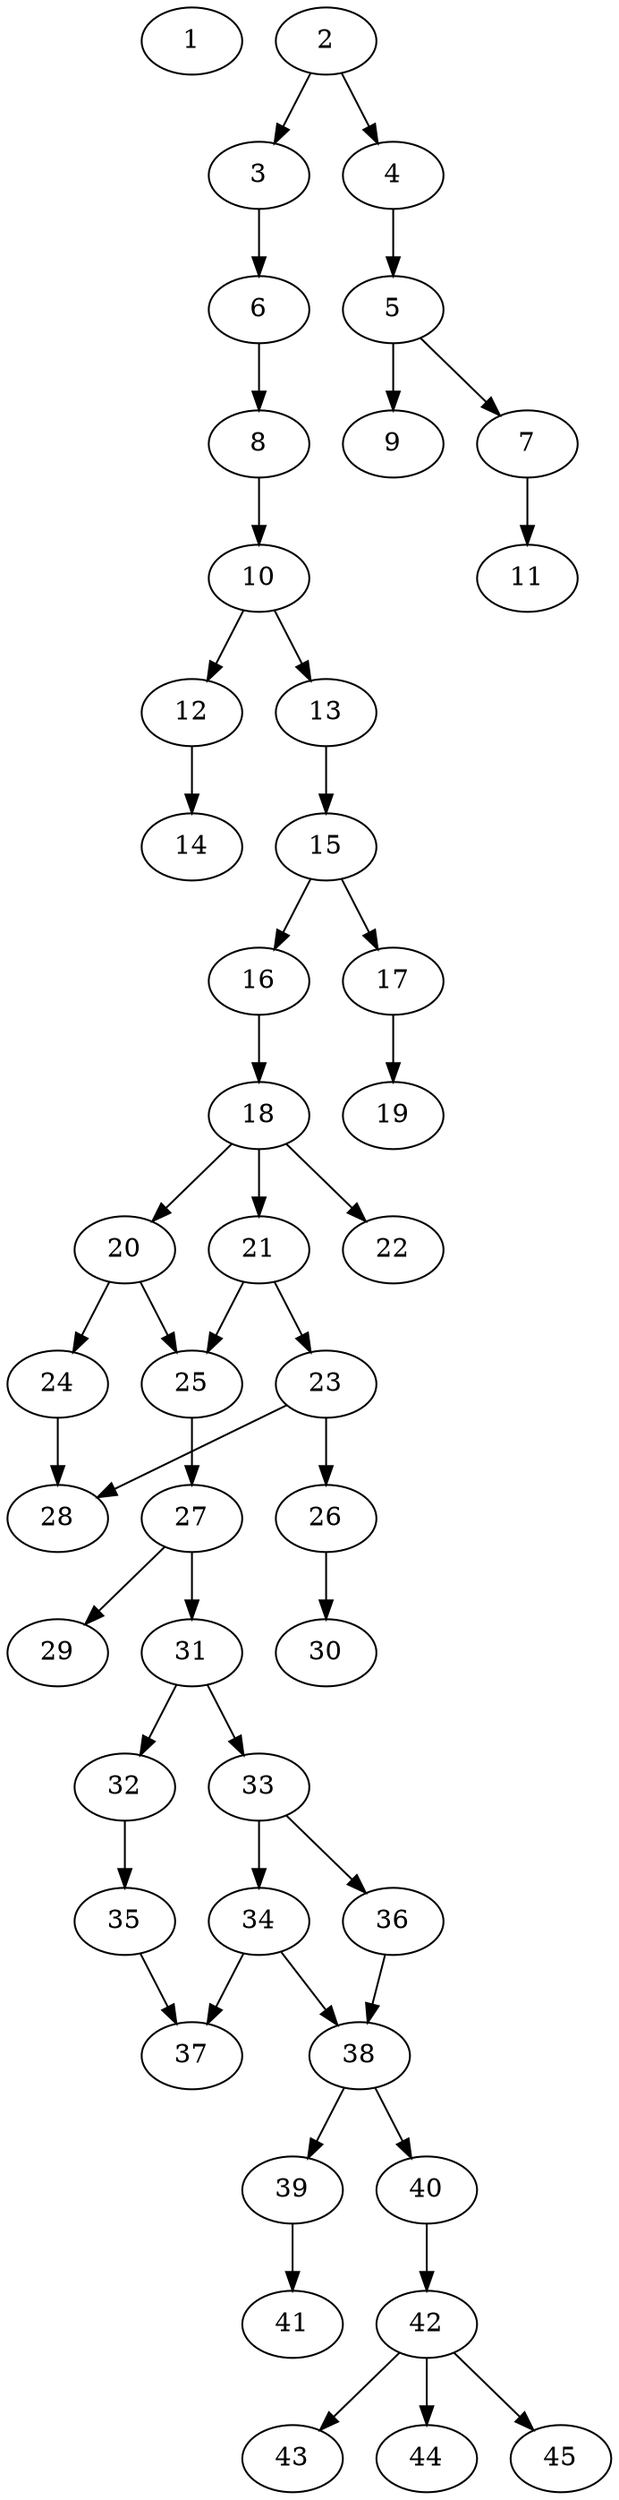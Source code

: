 // DAG automatically generated by daggen at Thu Oct  3 14:07:24 2019
// ./daggen --dot -n 45 --ccr 0.4 --fat 0.3 --regular 0.7 --density 0.5 --mindata 5242880 --maxdata 52428800 
digraph G {
  1 [size="92787200", alpha="0.00", expect_size="37114880"] 
  2 [size="98170880", alpha="0.10", expect_size="39268352"] 
  2 -> 3 [size ="39268352"]
  2 -> 4 [size ="39268352"]
  3 [size="42654720", alpha="0.17", expect_size="17061888"] 
  3 -> 6 [size ="17061888"]
  4 [size="56404480", alpha="0.10", expect_size="22561792"] 
  4 -> 5 [size ="22561792"]
  5 [size="70289920", alpha="0.17", expect_size="28115968"] 
  5 -> 7 [size ="28115968"]
  5 -> 9 [size ="28115968"]
  6 [size="55838720", alpha="0.01", expect_size="22335488"] 
  6 -> 8 [size ="22335488"]
  7 [size="84382720", alpha="0.07", expect_size="33753088"] 
  7 -> 11 [size ="33753088"]
  8 [size="45852160", alpha="0.01", expect_size="18340864"] 
  8 -> 10 [size ="18340864"]
  9 [size="13506560", alpha="0.13", expect_size="5402624"] 
  10 [size="39191040", alpha="0.18", expect_size="15676416"] 
  10 -> 12 [size ="15676416"]
  10 -> 13 [size ="15676416"]
  11 [size="112880640", alpha="0.07", expect_size="45152256"] 
  12 [size="114329600", alpha="0.10", expect_size="45731840"] 
  12 -> 14 [size ="45731840"]
  13 [size="53096960", alpha="0.11", expect_size="21238784"] 
  13 -> 15 [size ="21238784"]
  14 [size="35888640", alpha="0.08", expect_size="14355456"] 
  15 [size="92285440", alpha="0.07", expect_size="36914176"] 
  15 -> 16 [size ="36914176"]
  15 -> 17 [size ="36914176"]
  16 [size="73743360", alpha="0.06", expect_size="29497344"] 
  16 -> 18 [size ="29497344"]
  17 [size="78545920", alpha="0.10", expect_size="31418368"] 
  17 -> 19 [size ="31418368"]
  18 [size="120120320", alpha="0.07", expect_size="48048128"] 
  18 -> 20 [size ="48048128"]
  18 -> 21 [size ="48048128"]
  18 -> 22 [size ="48048128"]
  19 [size="127787520", alpha="0.06", expect_size="51115008"] 
  20 [size="87157760", alpha="0.07", expect_size="34863104"] 
  20 -> 24 [size ="34863104"]
  20 -> 25 [size ="34863104"]
  21 [size="74595840", alpha="0.02", expect_size="29838336"] 
  21 -> 23 [size ="29838336"]
  21 -> 25 [size ="29838336"]
  22 [size="113710080", alpha="0.11", expect_size="45484032"] 
  23 [size="52938240", alpha="0.05", expect_size="21175296"] 
  23 -> 26 [size ="21175296"]
  23 -> 28 [size ="21175296"]
  24 [size="119848960", alpha="0.06", expect_size="47939584"] 
  24 -> 28 [size ="47939584"]
  25 [size="48867840", alpha="0.17", expect_size="19547136"] 
  25 -> 27 [size ="19547136"]
  26 [size="87987200", alpha="0.15", expect_size="35194880"] 
  26 -> 30 [size ="35194880"]
  27 [size="124971520", alpha="0.06", expect_size="49988608"] 
  27 -> 29 [size ="49988608"]
  27 -> 31 [size ="49988608"]
  28 [size="66595840", alpha="0.01", expect_size="26638336"] 
  29 [size="105745920", alpha="0.17", expect_size="42298368"] 
  30 [size="25146880", alpha="0.18", expect_size="10058752"] 
  31 [size="68469760", alpha="0.15", expect_size="27387904"] 
  31 -> 32 [size ="27387904"]
  31 -> 33 [size ="27387904"]
  32 [size="79467520", alpha="0.09", expect_size="31787008"] 
  32 -> 35 [size ="31787008"]
  33 [size="25241600", alpha="0.11", expect_size="10096640"] 
  33 -> 34 [size ="10096640"]
  33 -> 36 [size ="10096640"]
  34 [size="53304320", alpha="0.16", expect_size="21321728"] 
  34 -> 37 [size ="21321728"]
  34 -> 38 [size ="21321728"]
  35 [size="88990720", alpha="0.14", expect_size="35596288"] 
  35 -> 37 [size ="35596288"]
  36 [size="71518720", alpha="0.03", expect_size="28607488"] 
  36 -> 38 [size ="28607488"]
  37 [size="43627520", alpha="0.03", expect_size="17451008"] 
  38 [size="76587520", alpha="0.01", expect_size="30635008"] 
  38 -> 39 [size ="30635008"]
  38 -> 40 [size ="30635008"]
  39 [size="85181440", alpha="0.18", expect_size="34072576"] 
  39 -> 41 [size ="34072576"]
  40 [size="69808640", alpha="0.08", expect_size="27923456"] 
  40 -> 42 [size ="27923456"]
  41 [size="56555520", alpha="0.09", expect_size="22622208"] 
  42 [size="27230720", alpha="0.06", expect_size="10892288"] 
  42 -> 43 [size ="10892288"]
  42 -> 44 [size ="10892288"]
  42 -> 45 [size ="10892288"]
  43 [size="83059200", alpha="0.11", expect_size="33223680"] 
  44 [size="28101120", alpha="0.13", expect_size="11240448"] 
  45 [size="121067520", alpha="0.01", expect_size="48427008"] 
}
